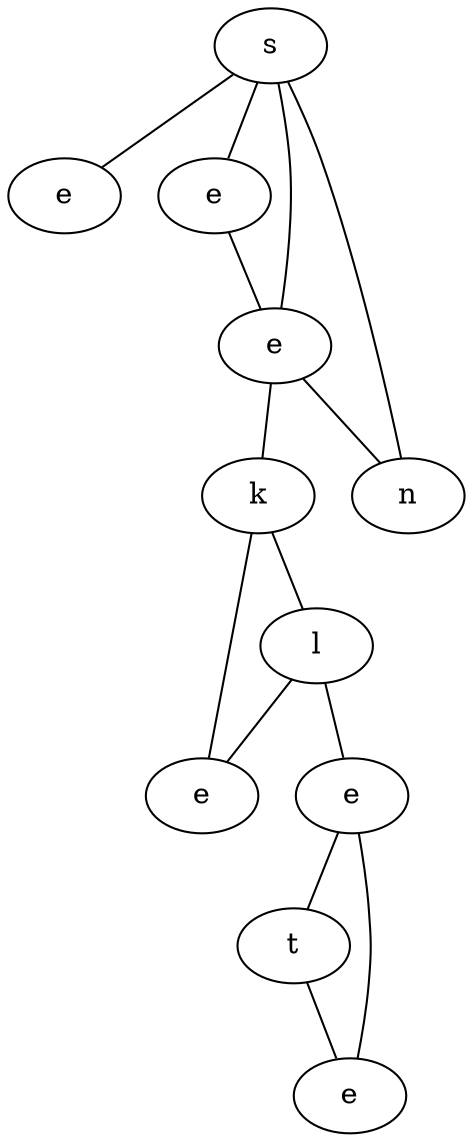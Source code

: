 graph {
dDKw[label="s"]
amNj[label="e"]
zViF[label="e"]
kqFH[label="e"]
pUET[label="n"]
EzwW[label="k"]
dsHF[label="l"]
WDvA[label="e"]
EYoF[label="e"]
eRHu[label="t"]
PjUN[label="e"]
dDKw -- amNj
dDKw -- zViF
dDKw -- kqFH
dDKw -- pUET
zViF -- kqFH
kqFH -- EzwW
kqFH -- pUET
EzwW -- dsHF
EzwW -- WDvA
dsHF -- WDvA
dsHF -- EYoF
EYoF -- eRHu
EYoF -- PjUN
eRHu -- PjUN
}